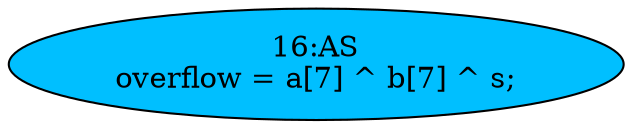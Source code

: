 strict digraph "" {
	node [label="\N"];
	"16:AS"	[ast="<pyverilog.vparser.ast.Assign object at 0x7f09a20e0710>",
		def_var="['overflow']",
		fillcolor=deepskyblue,
		label="16:AS
overflow = a[7] ^ b[7] ^ s;",
		statements="[]",
		style=filled,
		typ=Assign,
		use_var="['a', 'b', 's']"];
}
